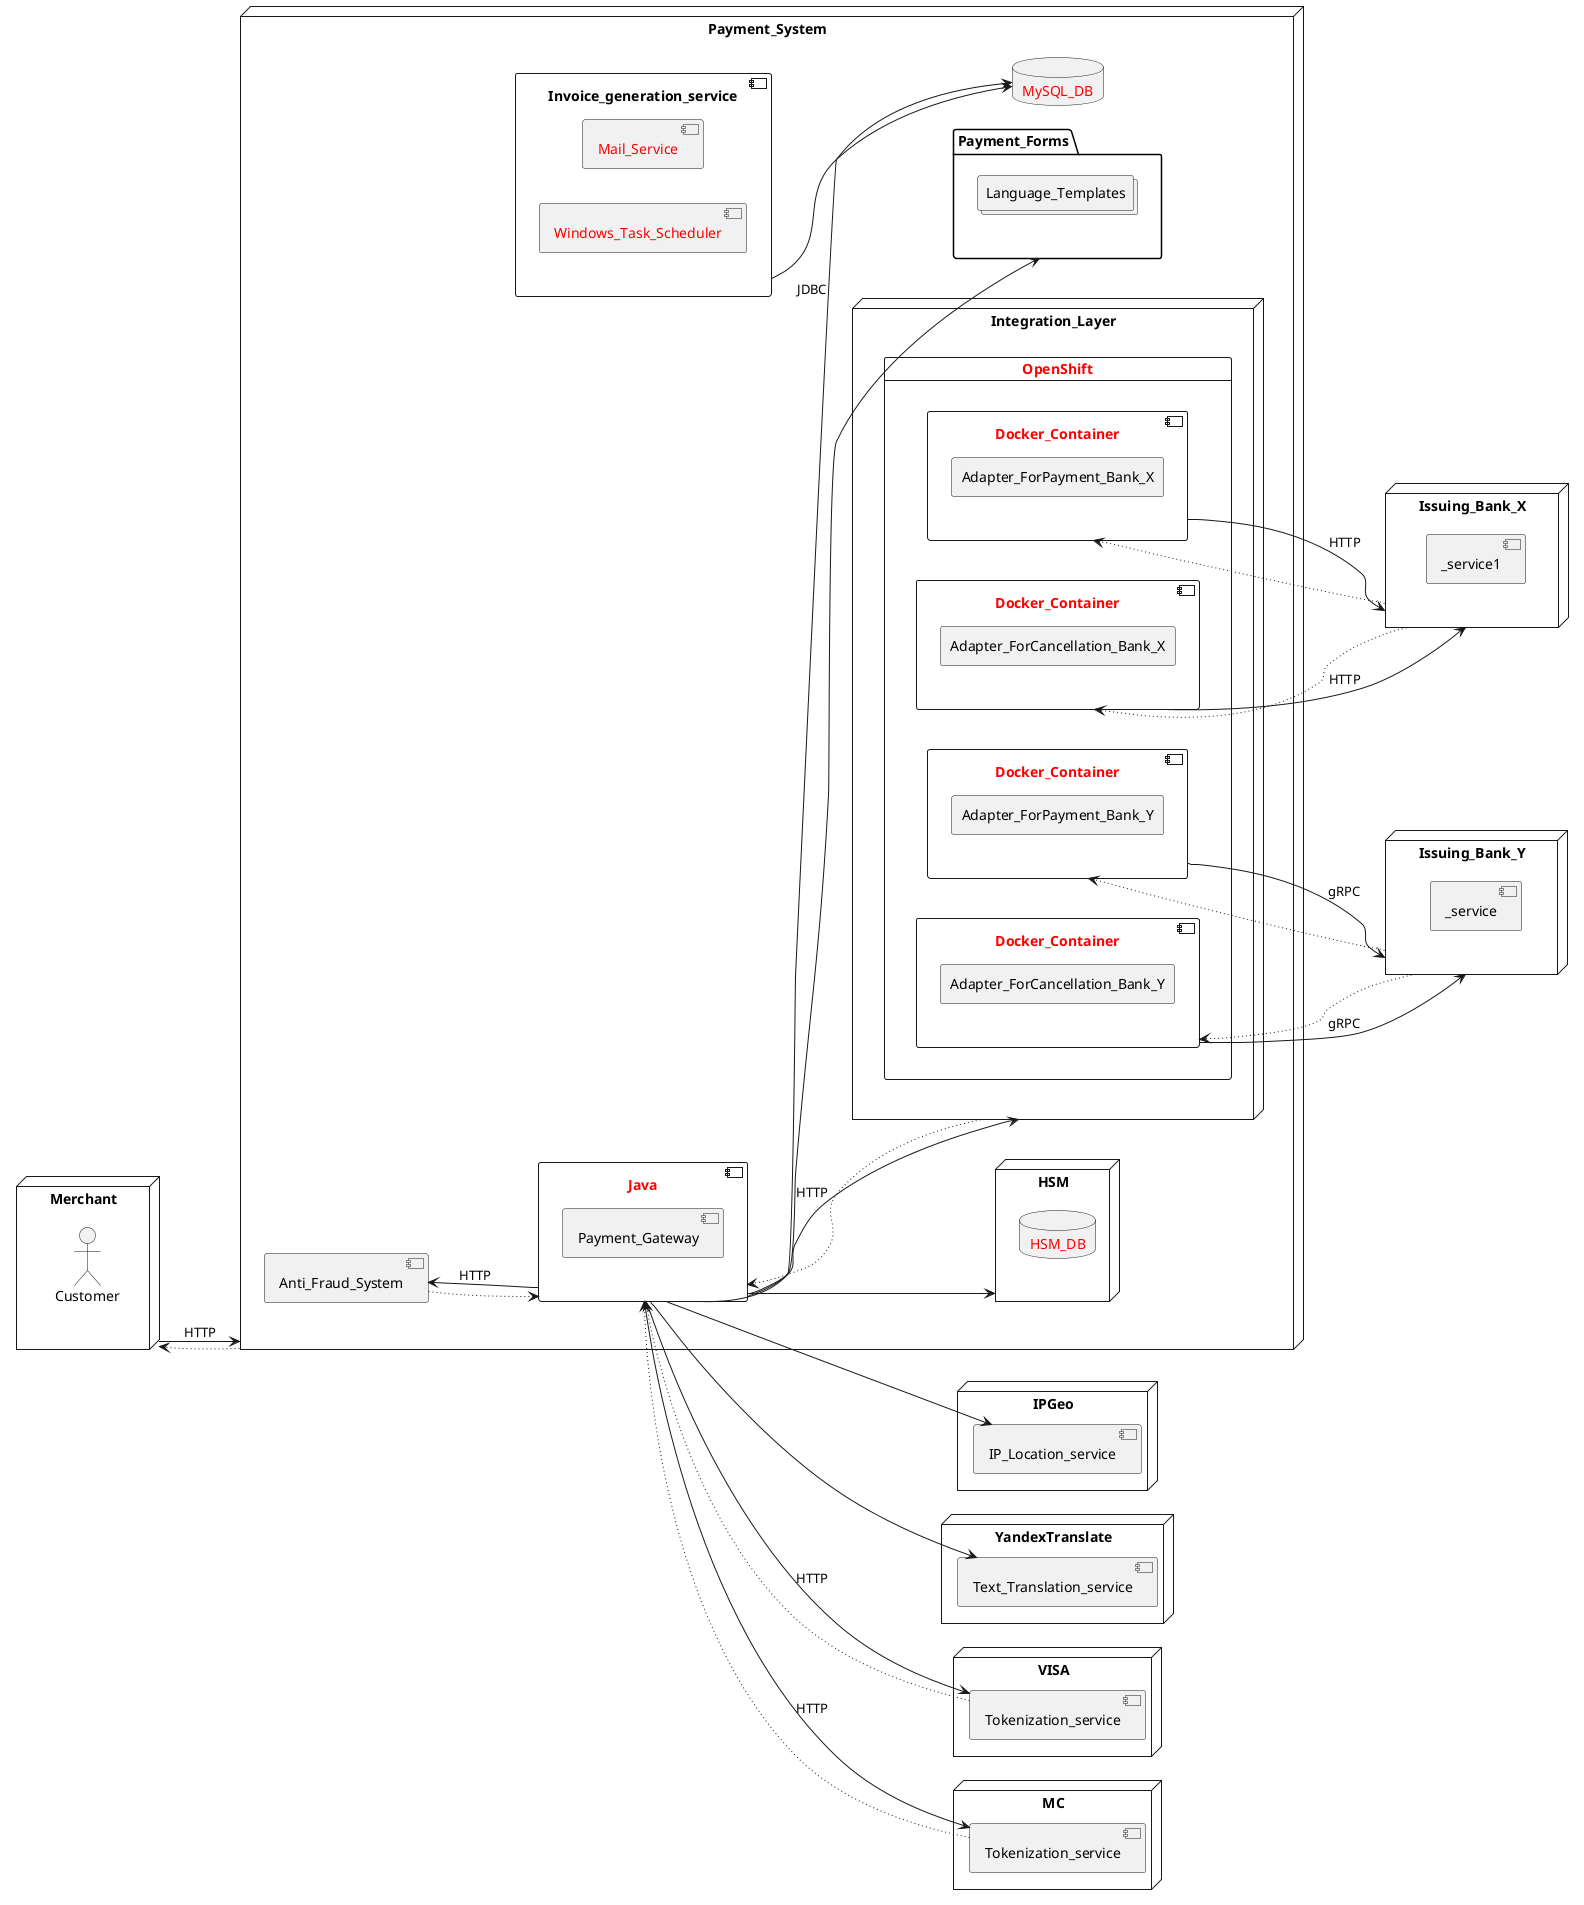 @startuml

left to right direction


node Merchant as A{
actor Customer
}


node Payment_System as B {
component Java as C #text:red{
component Payment_Gateway
}


component Anti_Fraud_System as D
node Integration_Layer as E {
card OpenShift #text:red {

component Docker_Container as F #text:red {
agent Adapter_ForPayment_Bank_X
}

component Docker_Container as F1 #text:red {
agent Adapter_ForCancellation_Bank_X
}


component Docker_Container as G #text:red {
agent Adapter_ForPayment_Bank_Y
}

component Docker_Container as G1 #text:red {
agent Adapter_ForCancellation_Bank_Y
}

}

}

database MySQL_DB as DB #text:red

node HSM as U {
database HSM_DB #text:red
}

folder Payment_Forms as L {
collections Language_Templates

}

 component Invoice_generation_service as Y {
   component Mail_Service #text:red{
}

   component Windows_Task_Scheduler #text:red{
}

}

}



node IPGeo {
component IP_Location_service as M
}

node YandexTranslate {
component Text_Translation_service as MM
}

node VISA {
component Tokenization_service as H
}

node MC {
component Tokenization_service as I
}


node Issuing_Bank_X as J {
component _service1
}


node Issuing_Bank_Y as K {
component _service
}


A-->B : HTTP
B~~>A
C-->L
C-->E : HTTP
E~~>C
C-->D : HTTP
D~~>C
C-->DB : JDBC
C-->U
C-->H : HTTP
H~~>C
C-->M
C-->MM
C-->I : HTTP
I~~>C
F-->J : HTTP
J~~>F
F1-->J : HTTP
J~~>F1
G-->K : gRPC
K~~>G
G1-->K : gRPC
K~~>G1
Y-->DB

@enduml